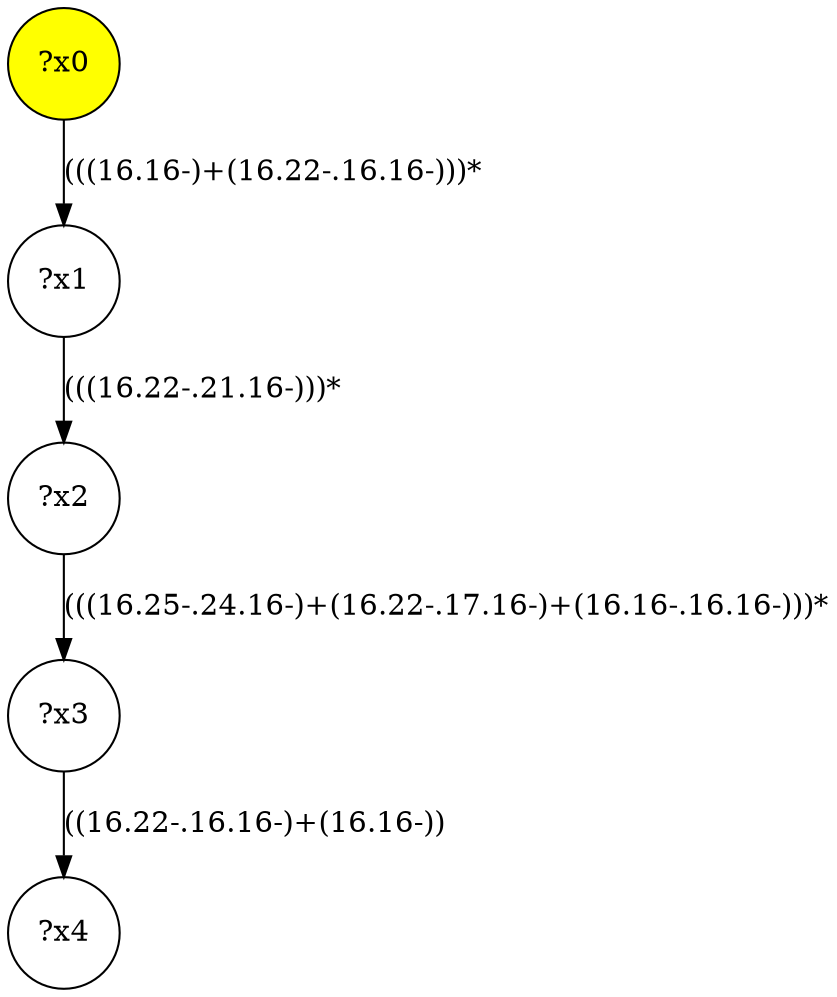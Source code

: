 digraph g {
	x0 [fillcolor="yellow", style="filled," shape=circle, label="?x0"];
	x1 [shape=circle, label="?x1"];
	x0 -> x1 [label="(((16.16-)+(16.22-.16.16-)))*"];
	x2 [shape=circle, label="?x2"];
	x1 -> x2 [label="(((16.22-.21.16-)))*"];
	x3 [shape=circle, label="?x3"];
	x2 -> x3 [label="(((16.25-.24.16-)+(16.22-.17.16-)+(16.16-.16.16-)))*"];
	x4 [shape=circle, label="?x4"];
	x3 -> x4 [label="((16.22-.16.16-)+(16.16-))"];
}
